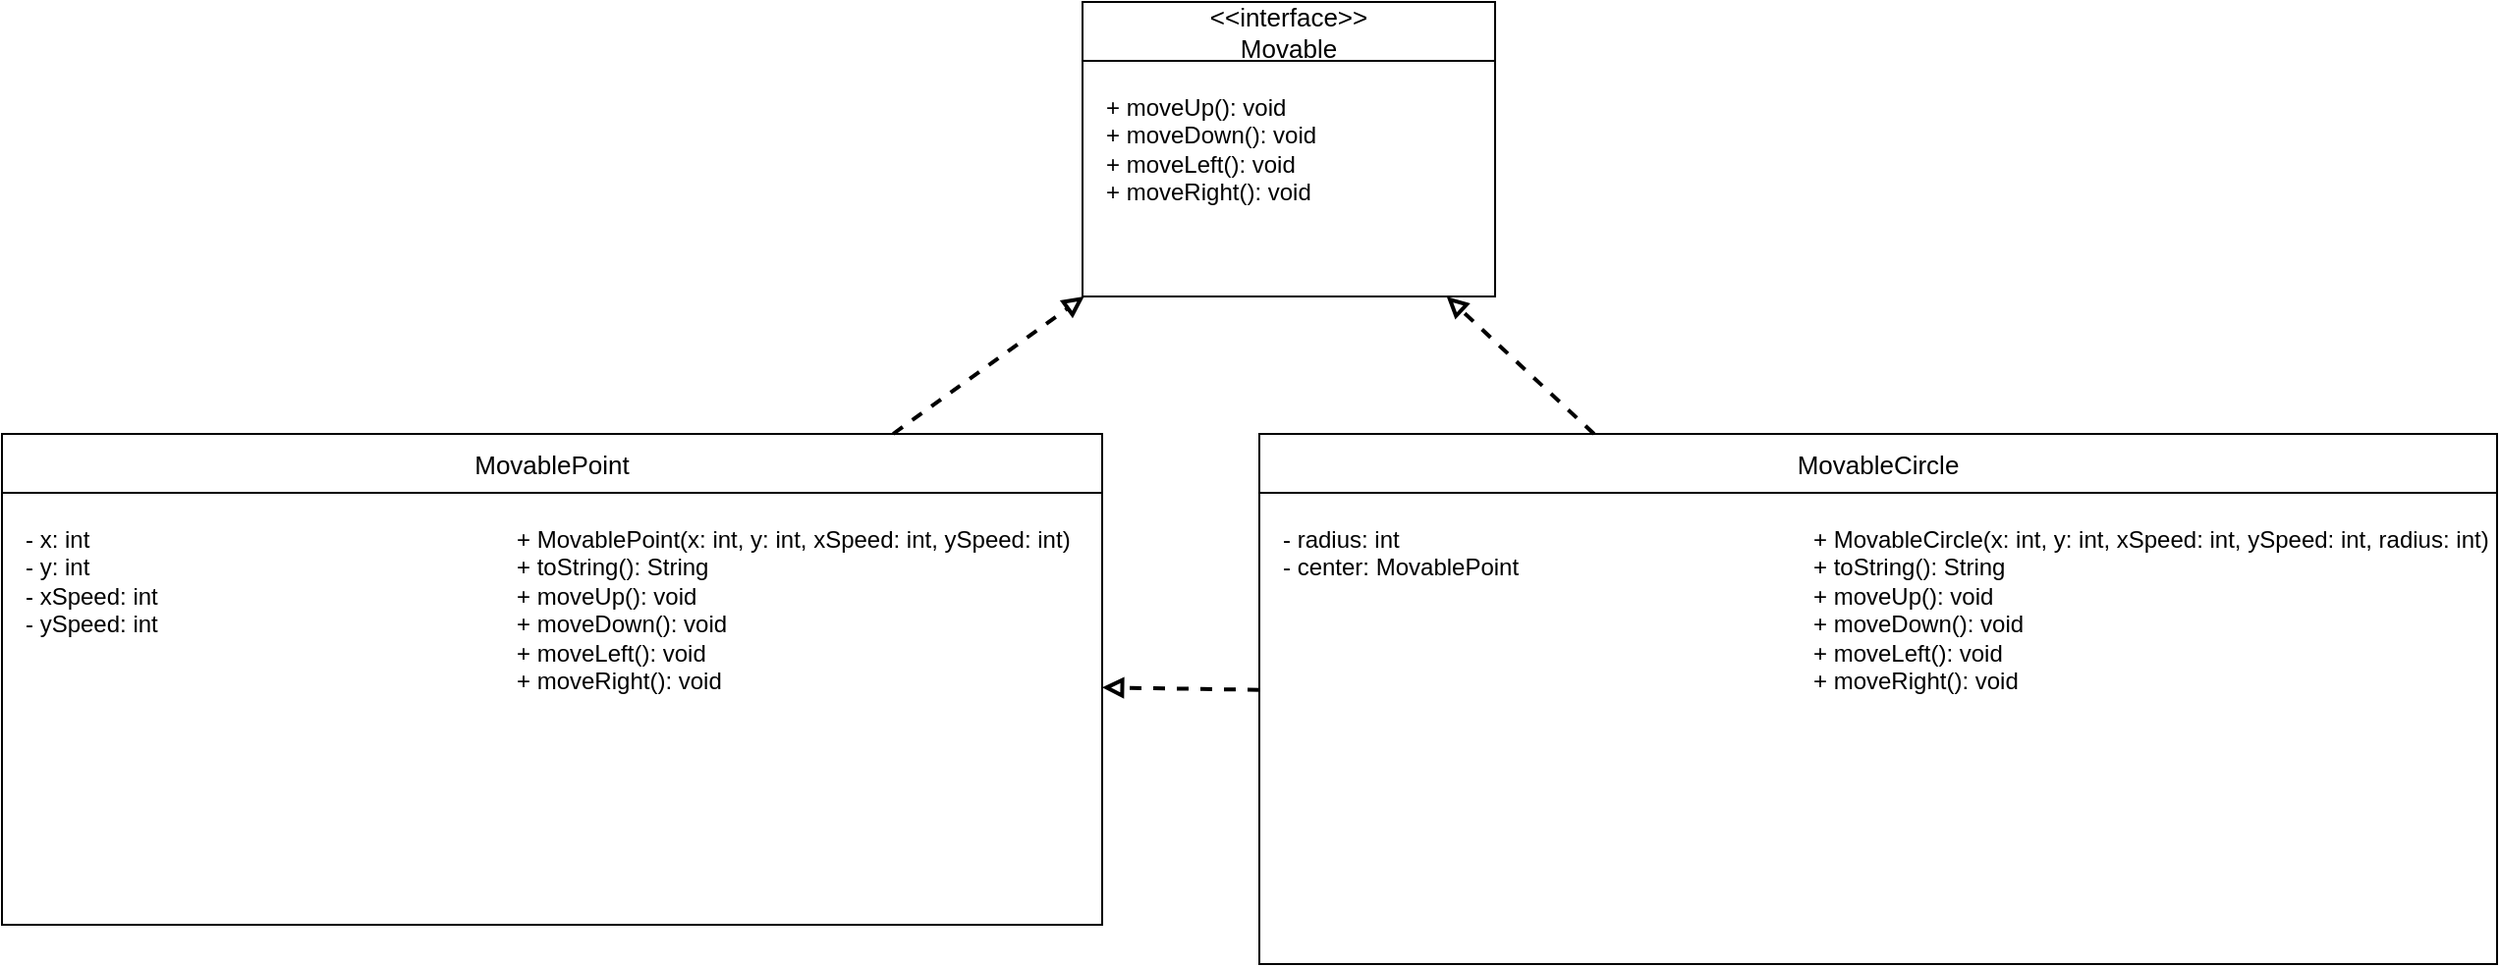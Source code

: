 <mxfile version="26.1.1">
  <diagram name="Modified UML Diagram V2" id="9t2jJYvY1abwaWoaBeTR">
    <mxGraphModel dx="2230" dy="1922" grid="1" gridSize="10" guides="1" tooltips="1" connect="1" arrows="1" fold="1" page="1" pageScale="1" pageWidth="850" pageHeight="1100" math="0" shadow="0">
      <root>
        <mxCell id="0" />
        <mxCell id="1" parent="0" />
        <mxCell id="g5o3LCecy-1Bt1uNHA9O-12" value="&lt;&lt;interface&gt;&gt;&#xa;Movable" style="shape=swimlane;childLayout=stackLayout;startSize=30;horizontal=1;container=1;fontSize=13;" vertex="1" parent="1">
          <mxGeometry x="370" y="-40" width="210" height="150" as="geometry" />
        </mxCell>
        <mxCell id="g5o3LCecy-1Bt1uNHA9O-13" value="+ moveUp(): void&#xa;+ moveDown(): void&#xa;+ moveLeft(): void&#xa;+ moveRight(): void" style="text;html=1;align=left;verticalAlign=top;spacingTop=10;spacingLeft=10;fontSize=12;" vertex="1" parent="g5o3LCecy-1Bt1uNHA9O-12">
          <mxGeometry y="30" width="210" height="120" as="geometry" />
        </mxCell>
        <mxCell id="g5o3LCecy-1Bt1uNHA9O-14" value="MovablePoint" style="shape=swimlane;childLayout=stackLayout;startSize=30;horizontal=1;container=1;fontSize=13;" vertex="1" parent="1">
          <mxGeometry x="-180" y="180" width="560" height="250" as="geometry" />
        </mxCell>
        <mxCell id="g5o3LCecy-1Bt1uNHA9O-15" value="- x: int&#xa;- y: int&#xa;- xSpeed: int&#xa;- ySpeed: int" style="text;html=1;align=left;verticalAlign=top;spacingTop=10;spacingLeft=10;fontSize=12;" vertex="1" parent="g5o3LCecy-1Bt1uNHA9O-14">
          <mxGeometry y="30" width="250" height="220" as="geometry" />
        </mxCell>
        <mxCell id="g5o3LCecy-1Bt1uNHA9O-16" value="+ MovablePoint(x: int, y: int, xSpeed: int, ySpeed: int)&#xa;+ toString(): String&#xa;+ moveUp(): void&#xa;+ moveDown(): void&#xa;+ moveLeft(): void&#xa;+ moveRight(): void" style="text;html=1;align=left;verticalAlign=top;spacingTop=10;spacingLeft=10;fontSize=12;" vertex="1" parent="g5o3LCecy-1Bt1uNHA9O-14">
          <mxGeometry x="250" y="30" width="250" height="220" as="geometry" />
        </mxCell>
        <mxCell id="g5o3LCecy-1Bt1uNHA9O-17" value="MovableCircle" style="shape=swimlane;childLayout=stackLayout;startSize=30;horizontal=1;container=1;fontSize=13;" vertex="1" parent="1">
          <mxGeometry x="460" y="180" width="630" height="270" as="geometry" />
        </mxCell>
        <mxCell id="g5o3LCecy-1Bt1uNHA9O-18" value="- radius: int&#xa;- center: MovablePoint" style="text;html=1;align=left;verticalAlign=top;spacingTop=10;spacingLeft=10;fontSize=12;" vertex="1" parent="g5o3LCecy-1Bt1uNHA9O-17">
          <mxGeometry y="30" width="270" height="240" as="geometry" />
        </mxCell>
        <mxCell id="g5o3LCecy-1Bt1uNHA9O-19" value="+ MovableCircle(x: int, y: int, xSpeed: int, ySpeed: int, radius: int)&#xa;+ toString(): String&#xa;+ moveUp(): void&#xa;+ moveDown(): void&#xa;+ moveLeft(): void&#xa;+ moveRight(): void" style="text;html=1;align=left;verticalAlign=top;spacingTop=10;spacingLeft=10;fontSize=12;" vertex="1" parent="g5o3LCecy-1Bt1uNHA9O-17">
          <mxGeometry x="270" y="30" width="360" height="240" as="geometry" />
        </mxCell>
        <mxCell id="g5o3LCecy-1Bt1uNHA9O-20" style="endArrow=block;endFill=0;dashed=1;html=1;strokeWidth=2;" edge="1" parent="1" source="g5o3LCecy-1Bt1uNHA9O-14" target="g5o3LCecy-1Bt1uNHA9O-12">
          <mxGeometry relative="1" as="geometry" />
        </mxCell>
        <mxCell id="g5o3LCecy-1Bt1uNHA9O-21" style="endArrow=block;endFill=0;dashed=1;html=1;strokeWidth=2;" edge="1" parent="1" source="g5o3LCecy-1Bt1uNHA9O-17" target="g5o3LCecy-1Bt1uNHA9O-12">
          <mxGeometry relative="1" as="geometry" />
        </mxCell>
        <mxCell id="g5o3LCecy-1Bt1uNHA9O-22" style="endArrow=block;endFill=0;html=1;strokeWidth=2;dashed=1;" edge="1" parent="1" source="g5o3LCecy-1Bt1uNHA9O-17" target="g5o3LCecy-1Bt1uNHA9O-14">
          <mxGeometry relative="1" as="geometry" />
        </mxCell>
      </root>
    </mxGraphModel>
  </diagram>
</mxfile>
